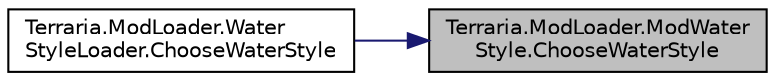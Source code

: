 digraph "Terraria.ModLoader.ModWaterStyle.ChooseWaterStyle"
{
 // LATEX_PDF_SIZE
  edge [fontname="Helvetica",fontsize="10",labelfontname="Helvetica",labelfontsize="10"];
  node [fontname="Helvetica",fontsize="10",shape=record];
  rankdir="RL";
  Node1 [label="Terraria.ModLoader.ModWater\lStyle.ChooseWaterStyle",height=0.2,width=0.4,color="black", fillcolor="grey75", style="filled", fontcolor="black",tooltip="Whether the conditions have been met for this water style to be used. Typically Main...."];
  Node1 -> Node2 [dir="back",color="midnightblue",fontsize="10",style="solid",fontname="Helvetica"];
  Node2 [label="Terraria.ModLoader.Water\lStyleLoader.ChooseWaterStyle",height=0.2,width=0.4,color="black", fillcolor="white", style="filled",URL="$class_terraria_1_1_mod_loader_1_1_water_style_loader.html#a306112e44bb7c3dd458ebf3e9b65e370",tooltip=" "];
}
